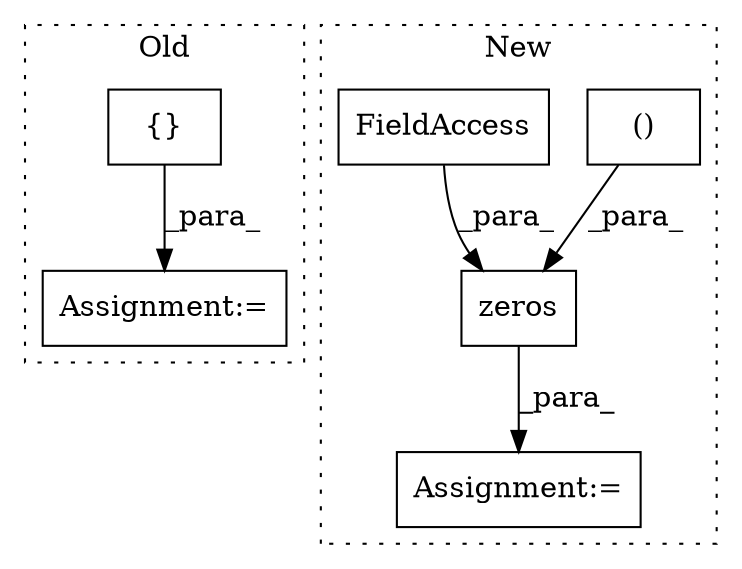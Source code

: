 digraph G {
subgraph cluster0 {
1 [label="{}" a="4" s="1719,1723" l="1,1" shape="box"];
4 [label="Assignment:=" a="7" s="1668" l="1" shape="box"];
label = "Old";
style="dotted";
}
subgraph cluster1 {
2 [label="zeros" a="32" s="1856,1924" l="11,1" shape="box"];
3 [label="Assignment:=" a="7" s="1844" l="1" shape="box"];
5 [label="()" a="106" s="1867" l="39" shape="box"];
6 [label="FieldAccess" a="22" s="1908" l="16" shape="box"];
label = "New";
style="dotted";
}
1 -> 4 [label="_para_"];
2 -> 3 [label="_para_"];
5 -> 2 [label="_para_"];
6 -> 2 [label="_para_"];
}